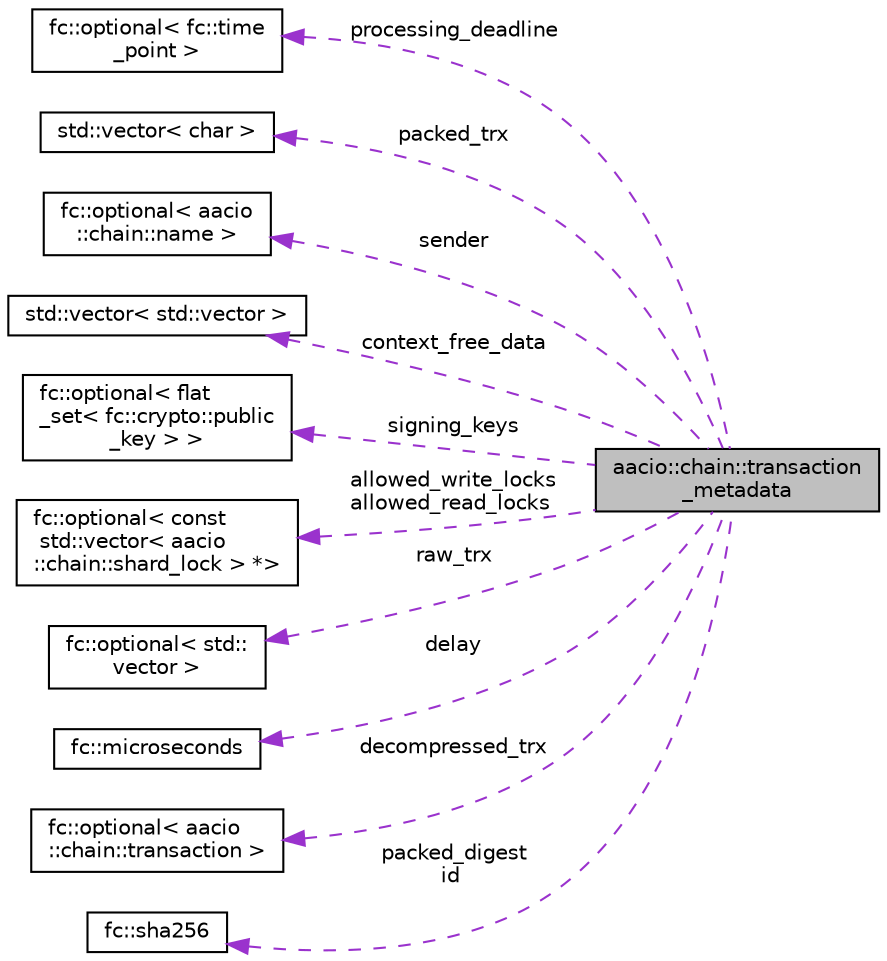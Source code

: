digraph "aacio::chain::transaction_metadata"
{
  edge [fontname="Helvetica",fontsize="10",labelfontname="Helvetica",labelfontsize="10"];
  node [fontname="Helvetica",fontsize="10",shape=record];
  rankdir="LR";
  Node1 [label="aacio::chain::transaction\l_metadata",height=0.2,width=0.4,color="black", fillcolor="grey75", style="filled", fontcolor="black"];
  Node2 -> Node1 [dir="back",color="darkorchid3",fontsize="10",style="dashed",label=" processing_deadline" ];
  Node2 [label="fc::optional\< fc::time\l_point \>",height=0.2,width=0.4,color="black", fillcolor="white", style="filled",URL="$classfc_1_1optional.html"];
  Node3 -> Node1 [dir="back",color="darkorchid3",fontsize="10",style="dashed",label=" packed_trx" ];
  Node3 [label="std::vector\< char \>",height=0.2,width=0.4,color="black", fillcolor="white", style="filled",URL="$classstd_1_1vector.html"];
  Node4 -> Node1 [dir="back",color="darkorchid3",fontsize="10",style="dashed",label=" sender" ];
  Node4 [label="fc::optional\< aacio\l::chain::name \>",height=0.2,width=0.4,color="black", fillcolor="white", style="filled",URL="$classfc_1_1optional.html"];
  Node5 -> Node1 [dir="back",color="darkorchid3",fontsize="10",style="dashed",label=" context_free_data" ];
  Node5 [label="std::vector\< std::vector \>",height=0.2,width=0.4,color="black", fillcolor="white", style="filled",URL="$classstd_1_1vector.html"];
  Node6 -> Node1 [dir="back",color="darkorchid3",fontsize="10",style="dashed",label=" signing_keys" ];
  Node6 [label="fc::optional\< flat\l_set\< fc::crypto::public\l_key \> \>",height=0.2,width=0.4,color="black", fillcolor="white", style="filled",URL="$classfc_1_1optional.html"];
  Node7 -> Node1 [dir="back",color="darkorchid3",fontsize="10",style="dashed",label=" allowed_write_locks\nallowed_read_locks" ];
  Node7 [label="fc::optional\< const\l std::vector\< aacio\l::chain::shard_lock \> *\>",height=0.2,width=0.4,color="black", fillcolor="white", style="filled",URL="$classfc_1_1optional.html"];
  Node8 -> Node1 [dir="back",color="darkorchid3",fontsize="10",style="dashed",label=" raw_trx" ];
  Node8 [label="fc::optional\< std::\lvector \>",height=0.2,width=0.4,color="black", fillcolor="white", style="filled",URL="$classfc_1_1optional.html"];
  Node9 -> Node1 [dir="back",color="darkorchid3",fontsize="10",style="dashed",label=" delay" ];
  Node9 [label="fc::microseconds",height=0.2,width=0.4,color="black", fillcolor="white", style="filled",URL="$classfc_1_1microseconds.html"];
  Node10 -> Node1 [dir="back",color="darkorchid3",fontsize="10",style="dashed",label=" decompressed_trx" ];
  Node10 [label="fc::optional\< aacio\l::chain::transaction \>",height=0.2,width=0.4,color="black", fillcolor="white", style="filled",URL="$classfc_1_1optional.html"];
  Node11 -> Node1 [dir="back",color="darkorchid3",fontsize="10",style="dashed",label=" packed_digest\nid" ];
  Node11 [label="fc::sha256",height=0.2,width=0.4,color="black", fillcolor="white", style="filled",URL="$classfc_1_1sha256.html"];
}
